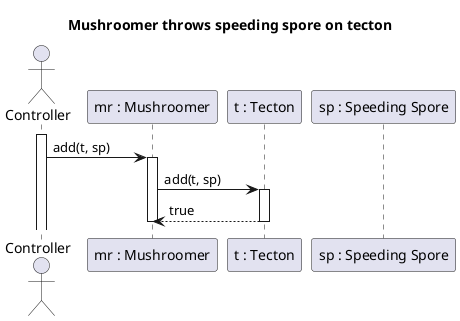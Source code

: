 @startuml Mushroomer throws speeding spore on tecton
title Mushroomer throws speeding spore on tecton

actor Controller
participant "mr : Mushroomer" as MR
participant "t : Tecton" as T
participant "sp : Speeding Spore" as SP

activate Controller
Controller -> MR : add(t, sp)
activate MR

MR -> T : add(t, sp)
activate T

MR <-- T : true
deactivate T

deactivate MR
@enduml